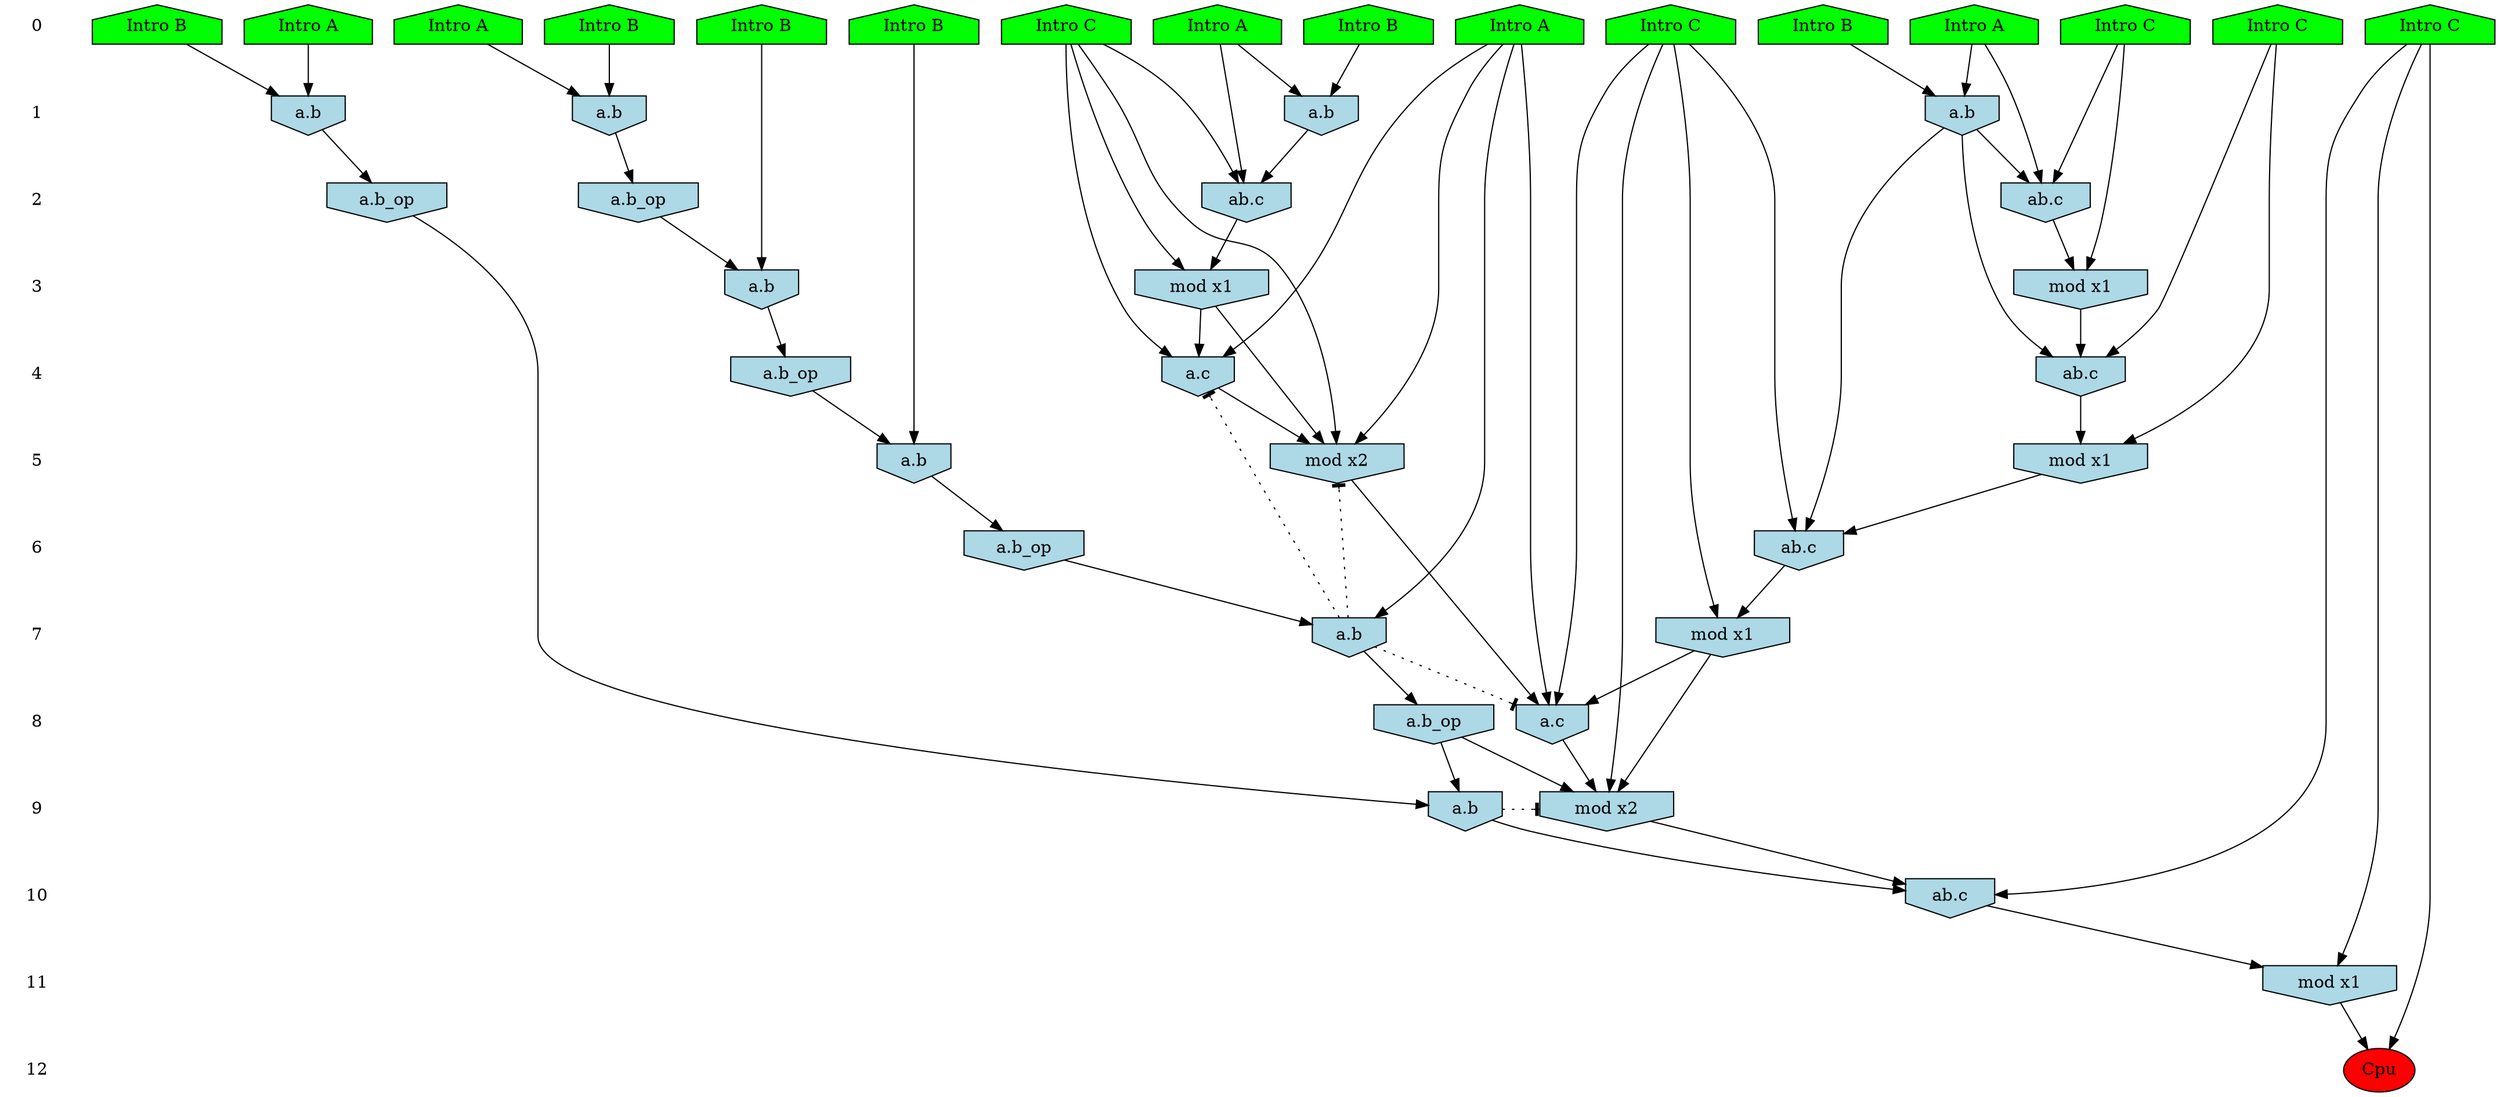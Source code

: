 /* Compression of 1 causal flows obtained in average at 1.923915E+01 t.u */
/* Compressed causal flows were: [3513] */
digraph G{
 ranksep=.5 ; 
{ rank = same ; "0" [shape=plaintext] ; node_1 [label ="Intro A", shape=house, style=filled, fillcolor=green] ;
node_2 [label ="Intro A", shape=house, style=filled, fillcolor=green] ;
node_3 [label ="Intro B", shape=house, style=filled, fillcolor=green] ;
node_4 [label ="Intro B", shape=house, style=filled, fillcolor=green] ;
node_5 [label ="Intro A", shape=house, style=filled, fillcolor=green] ;
node_6 [label ="Intro B", shape=house, style=filled, fillcolor=green] ;
node_7 [label ="Intro B", shape=house, style=filled, fillcolor=green] ;
node_8 [label ="Intro A", shape=house, style=filled, fillcolor=green] ;
node_9 [label ="Intro B", shape=house, style=filled, fillcolor=green] ;
node_10 [label ="Intro B", shape=house, style=filled, fillcolor=green] ;
node_11 [label ="Intro A", shape=house, style=filled, fillcolor=green] ;
node_12 [label ="Intro C", shape=house, style=filled, fillcolor=green] ;
node_13 [label ="Intro C", shape=house, style=filled, fillcolor=green] ;
node_14 [label ="Intro C", shape=house, style=filled, fillcolor=green] ;
node_15 [label ="Intro C", shape=house, style=filled, fillcolor=green] ;
node_16 [label ="Intro C", shape=house, style=filled, fillcolor=green] ;
}
{ rank = same ; "1" [shape=plaintext] ; node_17 [label="a.b", shape=invhouse, style=filled, fillcolor = lightblue] ;
node_18 [label="a.b", shape=invhouse, style=filled, fillcolor = lightblue] ;
node_19 [label="a.b", shape=invhouse, style=filled, fillcolor = lightblue] ;
node_21 [label="a.b", shape=invhouse, style=filled, fillcolor = lightblue] ;
}
{ rank = same ; "2" [shape=plaintext] ; node_20 [label="ab.c", shape=invhouse, style=filled, fillcolor = lightblue] ;
node_22 [label="ab.c", shape=invhouse, style=filled, fillcolor = lightblue] ;
node_28 [label="a.b_op", shape=invhouse, style=filled, fillcolor = lightblue] ;
node_35 [label="a.b_op", shape=invhouse, style=filled, fillcolor = lightblue] ;
}
{ rank = same ; "3" [shape=plaintext] ; node_23 [label="mod x1", shape=invhouse, style=filled, fillcolor = lightblue] ;
node_25 [label="mod x1", shape=invhouse, style=filled, fillcolor = lightblue] ;
node_29 [label="a.b", shape=invhouse, style=filled, fillcolor = lightblue] ;
}
{ rank = same ; "4" [shape=plaintext] ; node_24 [label="ab.c", shape=invhouse, style=filled, fillcolor = lightblue] ;
node_31 [label="a.c", shape=invhouse, style=filled, fillcolor = lightblue] ;
node_33 [label="a.b_op", shape=invhouse, style=filled, fillcolor = lightblue] ;
}
{ rank = same ; "5" [shape=plaintext] ; node_26 [label="mod x1", shape=invhouse, style=filled, fillcolor = lightblue] ;
node_32 [label="mod x2", shape=invhouse, style=filled, fillcolor = lightblue] ;
node_34 [label="a.b", shape=invhouse, style=filled, fillcolor = lightblue] ;
}
{ rank = same ; "6" [shape=plaintext] ; node_27 [label="ab.c", shape=invhouse, style=filled, fillcolor = lightblue] ;
node_36 [label="a.b_op", shape=invhouse, style=filled, fillcolor = lightblue] ;
}
{ rank = same ; "7" [shape=plaintext] ; node_30 [label="mod x1", shape=invhouse, style=filled, fillcolor = lightblue] ;
node_38 [label="a.b", shape=invhouse, style=filled, fillcolor = lightblue] ;
}
{ rank = same ; "8" [shape=plaintext] ; node_37 [label="a.c", shape=invhouse, style=filled, fillcolor = lightblue] ;
node_39 [label="a.b_op", shape=invhouse, style=filled, fillcolor = lightblue] ;
}
{ rank = same ; "9" [shape=plaintext] ; node_40 [label="mod x2", shape=invhouse, style=filled, fillcolor = lightblue] ;
node_41 [label="a.b", shape=invhouse, style=filled, fillcolor = lightblue] ;
}
{ rank = same ; "10" [shape=plaintext] ; node_42 [label="ab.c", shape=invhouse, style=filled, fillcolor = lightblue] ;
}
{ rank = same ; "11" [shape=plaintext] ; node_43 [label="mod x1", shape=invhouse, style=filled, fillcolor = lightblue] ;
}
{ rank = same ; "12" [shape=plaintext] ; node_44 [label ="Cpu", style=filled, fillcolor=red] ;
}
"0" -> "1" [style="invis"]; 
"1" -> "2" [style="invis"]; 
"2" -> "3" [style="invis"]; 
"3" -> "4" [style="invis"]; 
"4" -> "5" [style="invis"]; 
"5" -> "6" [style="invis"]; 
"6" -> "7" [style="invis"]; 
"7" -> "8" [style="invis"]; 
"8" -> "9" [style="invis"]; 
"9" -> "10" [style="invis"]; 
"10" -> "11" [style="invis"]; 
"11" -> "12" [style="invis"]; 
node_2 -> node_17
node_3 -> node_17
node_6 -> node_18
node_11 -> node_18
node_8 -> node_19
node_10 -> node_19
node_8 -> node_20
node_16 -> node_20
node_19 -> node_20
node_1 -> node_21
node_7 -> node_21
node_1 -> node_22
node_12 -> node_22
node_21 -> node_22
node_16 -> node_23
node_20 -> node_23
node_13 -> node_24
node_19 -> node_24
node_23 -> node_24
node_12 -> node_25
node_22 -> node_25
node_13 -> node_26
node_24 -> node_26
node_15 -> node_27
node_19 -> node_27
node_26 -> node_27
node_17 -> node_28
node_9 -> node_29
node_28 -> node_29
node_15 -> node_30
node_27 -> node_30
node_5 -> node_31
node_12 -> node_31
node_25 -> node_31
node_5 -> node_32
node_12 -> node_32
node_25 -> node_32
node_31 -> node_32
node_29 -> node_33
node_4 -> node_34
node_33 -> node_34
node_18 -> node_35
node_34 -> node_36
node_5 -> node_37
node_15 -> node_37
node_30 -> node_37
node_32 -> node_37
node_5 -> node_38
node_36 -> node_38
node_38 -> node_39
node_15 -> node_40
node_30 -> node_40
node_37 -> node_40
node_39 -> node_40
node_35 -> node_41
node_39 -> node_41
node_14 -> node_42
node_40 -> node_42
node_41 -> node_42
node_14 -> node_43
node_42 -> node_43
node_14 -> node_44
node_43 -> node_44
node_38 -> node_37 [style=dotted, arrowhead = tee] 
node_38 -> node_32 [style=dotted, arrowhead = tee] 
node_38 -> node_31 [style=dotted, arrowhead = tee] 
node_41 -> node_40 [style=dotted, arrowhead = tee] 
}
/*
 Dot generation time: 0.000183
*/